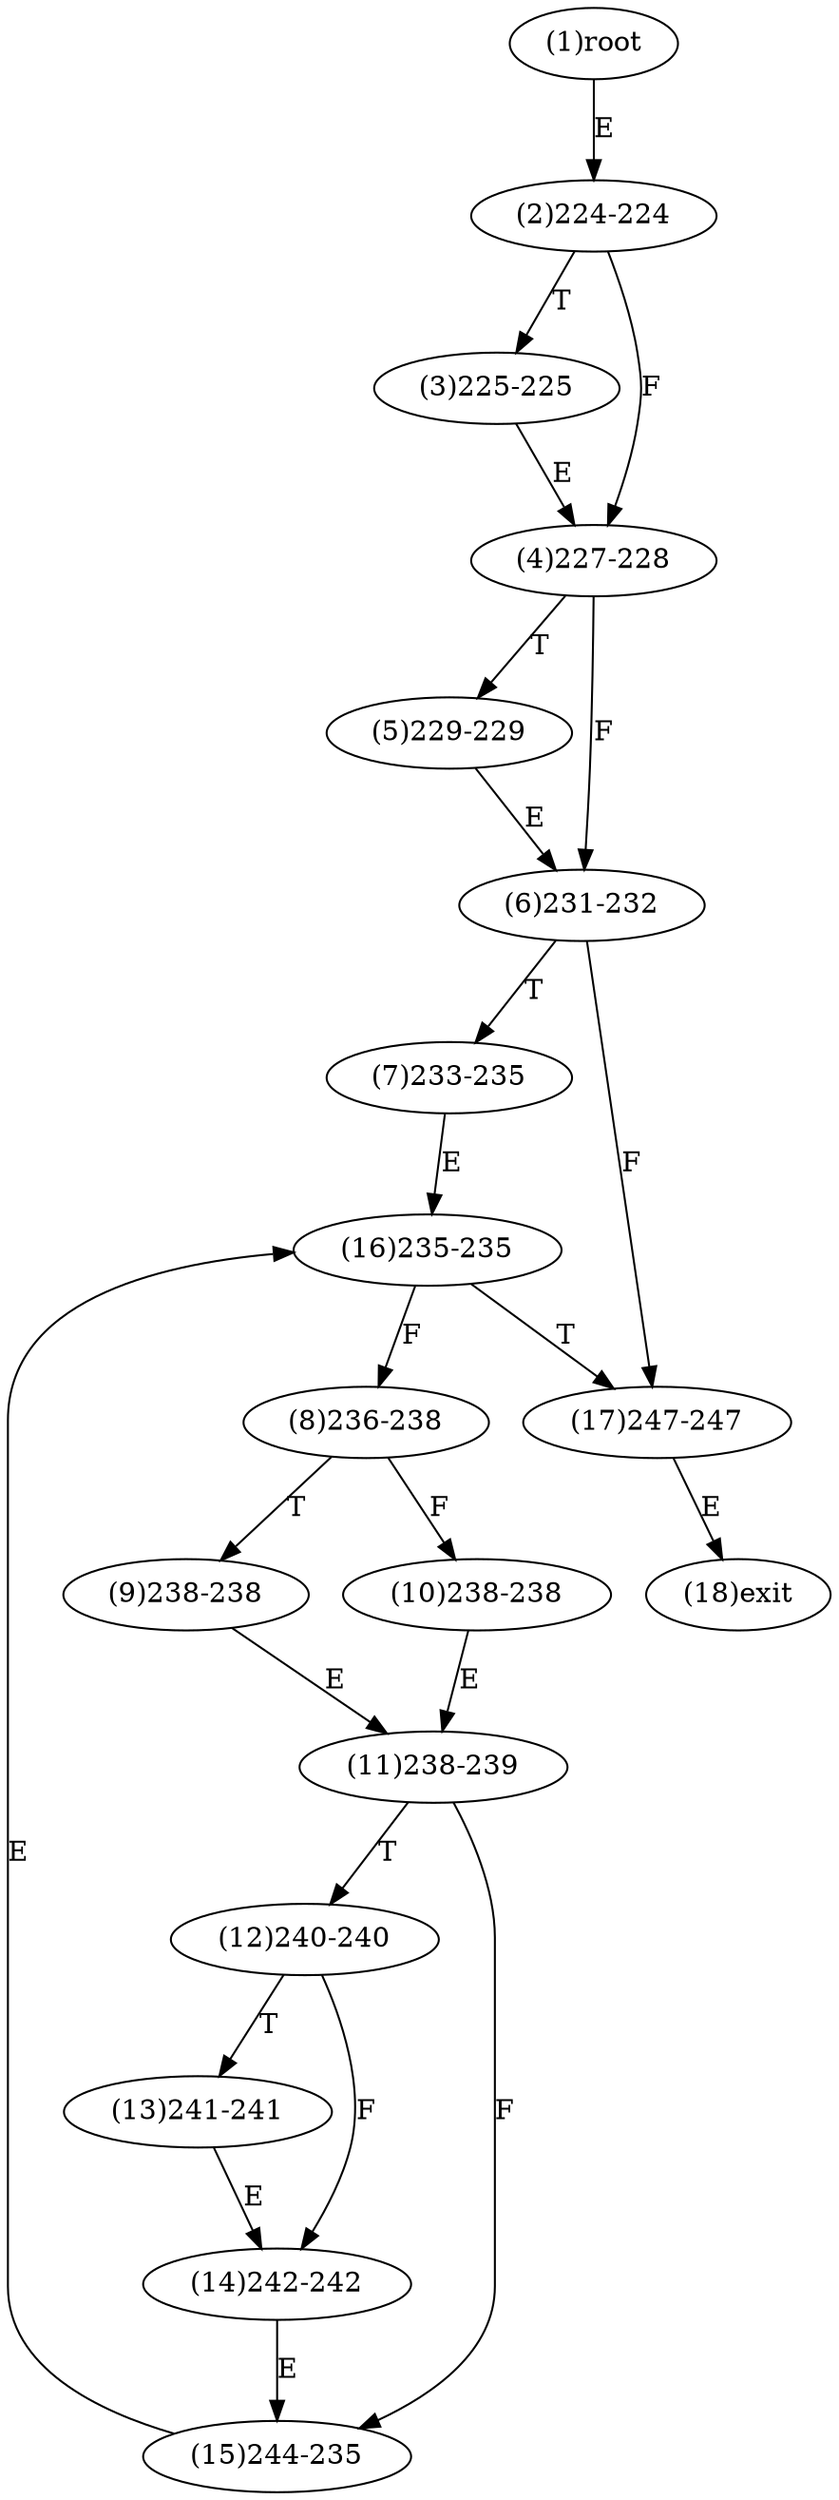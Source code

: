 digraph "" { 
1[ label="(1)root"];
2[ label="(2)224-224"];
3[ label="(3)225-225"];
4[ label="(4)227-228"];
5[ label="(5)229-229"];
6[ label="(6)231-232"];
7[ label="(7)233-235"];
8[ label="(8)236-238"];
9[ label="(9)238-238"];
10[ label="(10)238-238"];
11[ label="(11)238-239"];
12[ label="(12)240-240"];
13[ label="(13)241-241"];
14[ label="(14)242-242"];
15[ label="(15)244-235"];
17[ label="(17)247-247"];
16[ label="(16)235-235"];
18[ label="(18)exit"];
1->2[ label="E"];
2->4[ label="F"];
2->3[ label="T"];
3->4[ label="E"];
4->6[ label="F"];
4->5[ label="T"];
5->6[ label="E"];
6->17[ label="F"];
6->7[ label="T"];
7->16[ label="E"];
8->10[ label="F"];
8->9[ label="T"];
9->11[ label="E"];
10->11[ label="E"];
11->15[ label="F"];
11->12[ label="T"];
12->14[ label="F"];
12->13[ label="T"];
13->14[ label="E"];
14->15[ label="E"];
15->16[ label="E"];
16->8[ label="F"];
16->17[ label="T"];
17->18[ label="E"];
}